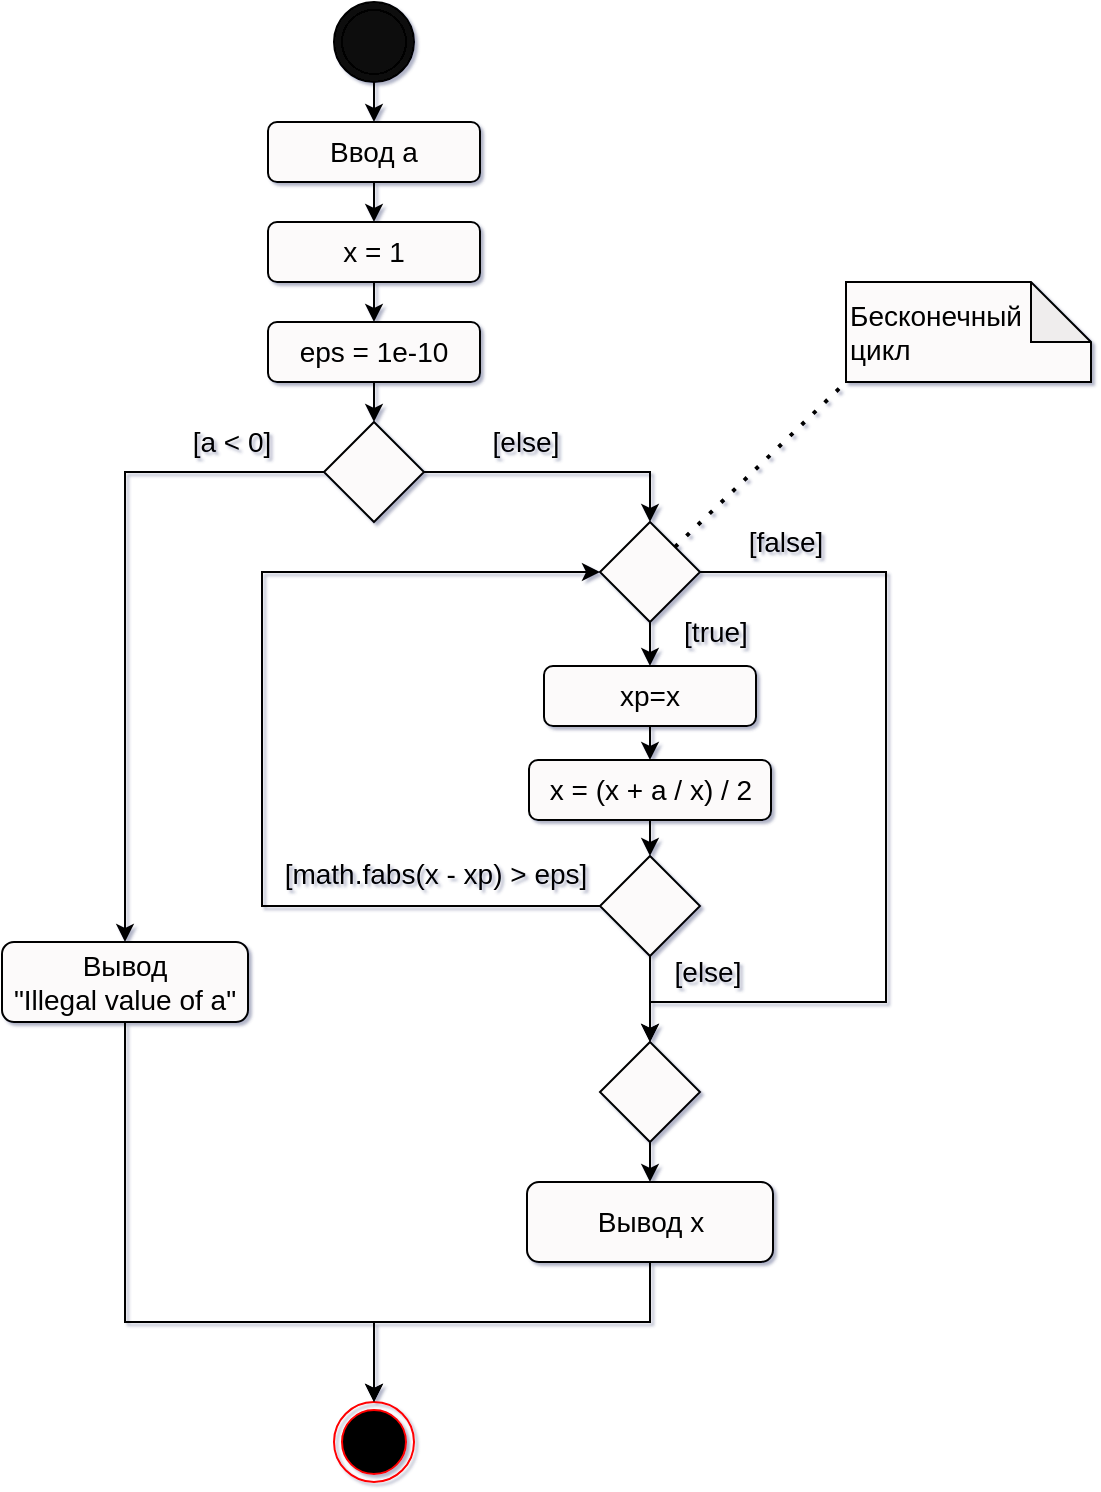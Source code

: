 <mxfile version="14.2.4" type="github">
  <diagram id="7dvPr05flNwHQ86DJook" name="Page-1">
    <mxGraphModel dx="1294" dy="809" grid="1" gridSize="10" guides="1" tooltips="1" connect="1" arrows="1" fold="1" page="1" pageScale="1" pageWidth="827" pageHeight="1169" background="none" math="0" shadow="1">
      <root>
        <mxCell id="0" />
        <mxCell id="1" parent="0" />
        <mxCell id="mL9GQ16JbV1TAJ5PzWhZ-1" value="" style="ellipse;html=1;shape=endState;fillColor=#000000;strokeColor=#ff0000;" vertex="1" parent="1">
          <mxGeometry x="336" y="850" width="40" height="40" as="geometry" />
        </mxCell>
        <mxCell id="mL9GQ16JbV1TAJ5PzWhZ-3" value="" style="ellipse;shape=doubleEllipse;html=1;dashed=0;whitespace=wrap;aspect=fixed;fillColor=#0D0D0D;" vertex="1" parent="1">
          <mxGeometry x="336" y="150" width="40" height="40" as="geometry" />
        </mxCell>
        <mxCell id="mL9GQ16JbV1TAJ5PzWhZ-21" style="edgeStyle=orthogonalEdgeStyle;rounded=0;orthogonalLoop=1;jettySize=auto;html=1;exitX=0.5;exitY=1;exitDx=0;exitDy=0;entryX=0.5;entryY=0;entryDx=0;entryDy=0;fontSize=14;" edge="1" parent="1" source="mL9GQ16JbV1TAJ5PzWhZ-4" target="mL9GQ16JbV1TAJ5PzWhZ-19">
          <mxGeometry relative="1" as="geometry" />
        </mxCell>
        <mxCell id="mL9GQ16JbV1TAJ5PzWhZ-4" value="Ввод a" style="rounded=1;whiteSpace=wrap;html=1;fillColor=#FCFAFA;fontSize=14;" vertex="1" parent="1">
          <mxGeometry x="303" y="210" width="106" height="30" as="geometry" />
        </mxCell>
        <mxCell id="mL9GQ16JbV1TAJ5PzWhZ-5" value="" style="endArrow=classic;html=1;entryX=0.5;entryY=0;entryDx=0;entryDy=0;" edge="1" parent="1" source="mL9GQ16JbV1TAJ5PzWhZ-3" target="mL9GQ16JbV1TAJ5PzWhZ-4">
          <mxGeometry width="50" height="50" relative="1" as="geometry">
            <mxPoint x="492" y="260" as="sourcePoint" />
            <mxPoint x="542" y="210" as="targetPoint" />
          </mxGeometry>
        </mxCell>
        <mxCell id="mL9GQ16JbV1TAJ5PzWhZ-16" style="edgeStyle=orthogonalEdgeStyle;rounded=0;orthogonalLoop=1;jettySize=auto;html=1;exitX=0;exitY=0.5;exitDx=0;exitDy=0;entryX=0.5;entryY=0;entryDx=0;entryDy=0;fontSize=14;" edge="1" parent="1" source="mL9GQ16JbV1TAJ5PzWhZ-6" target="mL9GQ16JbV1TAJ5PzWhZ-11">
          <mxGeometry relative="1" as="geometry" />
        </mxCell>
        <mxCell id="mL9GQ16JbV1TAJ5PzWhZ-41" style="edgeStyle=orthogonalEdgeStyle;rounded=0;orthogonalLoop=1;jettySize=auto;html=1;exitX=1;exitY=0.5;exitDx=0;exitDy=0;entryX=0.5;entryY=0;entryDx=0;entryDy=0;fontSize=14;" edge="1" parent="1" source="mL9GQ16JbV1TAJ5PzWhZ-6" target="mL9GQ16JbV1TAJ5PzWhZ-25">
          <mxGeometry relative="1" as="geometry" />
        </mxCell>
        <mxCell id="mL9GQ16JbV1TAJ5PzWhZ-6" value="" style="rhombus;whiteSpace=wrap;html=1;fillColor=#FCFAFA;" vertex="1" parent="1">
          <mxGeometry x="331" y="360" width="50" height="50" as="geometry" />
        </mxCell>
        <mxCell id="mL9GQ16JbV1TAJ5PzWhZ-31" style="edgeStyle=orthogonalEdgeStyle;rounded=0;orthogonalLoop=1;jettySize=auto;html=1;exitX=0.5;exitY=1;exitDx=0;exitDy=0;entryX=0.5;entryY=0;entryDx=0;entryDy=0;fontSize=14;" edge="1" parent="1" source="mL9GQ16JbV1TAJ5PzWhZ-11" target="mL9GQ16JbV1TAJ5PzWhZ-1">
          <mxGeometry relative="1" as="geometry">
            <Array as="points">
              <mxPoint x="232" y="810" />
              <mxPoint x="356" y="810" />
            </Array>
          </mxGeometry>
        </mxCell>
        <mxCell id="mL9GQ16JbV1TAJ5PzWhZ-11" value="Вывод &lt;br&gt;&quot;Illegal value of a&quot;" style="rounded=1;whiteSpace=wrap;html=1;fillColor=#FCFAFA;fontSize=14;" vertex="1" parent="1">
          <mxGeometry x="170" y="620" width="123" height="40" as="geometry" />
        </mxCell>
        <mxCell id="mL9GQ16JbV1TAJ5PzWhZ-17" value="[a &amp;lt; 0]" style="text;html=1;strokeColor=none;fillColor=none;align=center;verticalAlign=middle;whiteSpace=wrap;rounded=0;fontSize=14;" vertex="1" parent="1">
          <mxGeometry x="255" y="360" width="60" height="20" as="geometry" />
        </mxCell>
        <mxCell id="mL9GQ16JbV1TAJ5PzWhZ-18" value="[else]" style="text;html=1;strokeColor=none;fillColor=none;align=center;verticalAlign=middle;whiteSpace=wrap;rounded=0;fontSize=14;" vertex="1" parent="1">
          <mxGeometry x="402" y="360" width="60" height="20" as="geometry" />
        </mxCell>
        <mxCell id="mL9GQ16JbV1TAJ5PzWhZ-22" style="edgeStyle=orthogonalEdgeStyle;rounded=0;orthogonalLoop=1;jettySize=auto;html=1;exitX=0.5;exitY=1;exitDx=0;exitDy=0;entryX=0.5;entryY=0;entryDx=0;entryDy=0;fontSize=14;" edge="1" parent="1" source="mL9GQ16JbV1TAJ5PzWhZ-19" target="mL9GQ16JbV1TAJ5PzWhZ-20">
          <mxGeometry relative="1" as="geometry" />
        </mxCell>
        <mxCell id="mL9GQ16JbV1TAJ5PzWhZ-19" value="x = 1" style="rounded=1;whiteSpace=wrap;html=1;fillColor=#FCFAFA;fontSize=14;" vertex="1" parent="1">
          <mxGeometry x="303" y="260" width="106" height="30" as="geometry" />
        </mxCell>
        <mxCell id="mL9GQ16JbV1TAJ5PzWhZ-23" style="edgeStyle=orthogonalEdgeStyle;rounded=0;orthogonalLoop=1;jettySize=auto;html=1;exitX=0.5;exitY=1;exitDx=0;exitDy=0;entryX=0.5;entryY=0;entryDx=0;entryDy=0;fontSize=14;" edge="1" parent="1" source="mL9GQ16JbV1TAJ5PzWhZ-20" target="mL9GQ16JbV1TAJ5PzWhZ-6">
          <mxGeometry relative="1" as="geometry" />
        </mxCell>
        <mxCell id="mL9GQ16JbV1TAJ5PzWhZ-20" value="eps = 1e-10" style="rounded=1;whiteSpace=wrap;html=1;fillColor=#FCFAFA;fontSize=14;" vertex="1" parent="1">
          <mxGeometry x="303" y="310" width="106" height="30" as="geometry" />
        </mxCell>
        <mxCell id="mL9GQ16JbV1TAJ5PzWhZ-43" style="edgeStyle=orthogonalEdgeStyle;rounded=0;orthogonalLoop=1;jettySize=auto;html=1;exitX=1;exitY=0.5;exitDx=0;exitDy=0;fontSize=14;" edge="1" parent="1" source="mL9GQ16JbV1TAJ5PzWhZ-25" target="mL9GQ16JbV1TAJ5PzWhZ-33">
          <mxGeometry relative="1" as="geometry">
            <Array as="points">
              <mxPoint x="612" y="435" />
              <mxPoint x="612" y="650" />
              <mxPoint x="494" y="650" />
            </Array>
          </mxGeometry>
        </mxCell>
        <mxCell id="mL9GQ16JbV1TAJ5PzWhZ-52" style="edgeStyle=orthogonalEdgeStyle;rounded=0;orthogonalLoop=1;jettySize=auto;html=1;exitX=0.5;exitY=1;exitDx=0;exitDy=0;entryX=0.5;entryY=0;entryDx=0;entryDy=0;fontSize=14;" edge="1" parent="1" source="mL9GQ16JbV1TAJ5PzWhZ-25" target="mL9GQ16JbV1TAJ5PzWhZ-27">
          <mxGeometry relative="1" as="geometry" />
        </mxCell>
        <mxCell id="mL9GQ16JbV1TAJ5PzWhZ-25" value="" style="rhombus;whiteSpace=wrap;html=1;fillColor=#FCFAFA;" vertex="1" parent="1">
          <mxGeometry x="469" y="410" width="50" height="50" as="geometry" />
        </mxCell>
        <mxCell id="mL9GQ16JbV1TAJ5PzWhZ-53" style="edgeStyle=orthogonalEdgeStyle;rounded=0;orthogonalLoop=1;jettySize=auto;html=1;exitX=0.5;exitY=1;exitDx=0;exitDy=0;entryX=0.5;entryY=0;entryDx=0;entryDy=0;fontSize=14;" edge="1" parent="1" source="mL9GQ16JbV1TAJ5PzWhZ-27" target="mL9GQ16JbV1TAJ5PzWhZ-28">
          <mxGeometry relative="1" as="geometry" />
        </mxCell>
        <mxCell id="mL9GQ16JbV1TAJ5PzWhZ-27" value="xp=x" style="rounded=1;whiteSpace=wrap;html=1;fillColor=#FCFAFA;fontSize=14;" vertex="1" parent="1">
          <mxGeometry x="441" y="482" width="106" height="30" as="geometry" />
        </mxCell>
        <mxCell id="mL9GQ16JbV1TAJ5PzWhZ-54" style="edgeStyle=orthogonalEdgeStyle;rounded=0;orthogonalLoop=1;jettySize=auto;html=1;exitX=0.5;exitY=1;exitDx=0;exitDy=0;entryX=0.5;entryY=0;entryDx=0;entryDy=0;fontSize=14;" edge="1" parent="1" source="mL9GQ16JbV1TAJ5PzWhZ-28" target="mL9GQ16JbV1TAJ5PzWhZ-37">
          <mxGeometry relative="1" as="geometry" />
        </mxCell>
        <mxCell id="mL9GQ16JbV1TAJ5PzWhZ-28" value="x = (x + a / x) / 2" style="rounded=1;whiteSpace=wrap;html=1;fillColor=#FCFAFA;fontSize=14;" vertex="1" parent="1">
          <mxGeometry x="433.5" y="529" width="121" height="30" as="geometry" />
        </mxCell>
        <mxCell id="mL9GQ16JbV1TAJ5PzWhZ-69" style="edgeStyle=orthogonalEdgeStyle;rounded=0;orthogonalLoop=1;jettySize=auto;html=1;exitX=0.5;exitY=1;exitDx=0;exitDy=0;entryX=0.5;entryY=0;entryDx=0;entryDy=0;fontSize=14;" edge="1" parent="1" source="mL9GQ16JbV1TAJ5PzWhZ-33" target="mL9GQ16JbV1TAJ5PzWhZ-68">
          <mxGeometry relative="1" as="geometry" />
        </mxCell>
        <mxCell id="mL9GQ16JbV1TAJ5PzWhZ-33" value="" style="rhombus;whiteSpace=wrap;html=1;fillColor=#FCFAFA;" vertex="1" parent="1">
          <mxGeometry x="469" y="670" width="50" height="50" as="geometry" />
        </mxCell>
        <mxCell id="mL9GQ16JbV1TAJ5PzWhZ-45" style="edgeStyle=orthogonalEdgeStyle;rounded=0;orthogonalLoop=1;jettySize=auto;html=1;exitX=0.5;exitY=1;exitDx=0;exitDy=0;fontSize=14;" edge="1" parent="1" source="mL9GQ16JbV1TAJ5PzWhZ-37" target="mL9GQ16JbV1TAJ5PzWhZ-33">
          <mxGeometry relative="1" as="geometry" />
        </mxCell>
        <mxCell id="mL9GQ16JbV1TAJ5PzWhZ-48" style="edgeStyle=orthogonalEdgeStyle;rounded=0;orthogonalLoop=1;jettySize=auto;html=1;exitX=0;exitY=0.5;exitDx=0;exitDy=0;entryX=0;entryY=0.5;entryDx=0;entryDy=0;fontSize=14;" edge="1" parent="1" source="mL9GQ16JbV1TAJ5PzWhZ-37" target="mL9GQ16JbV1TAJ5PzWhZ-25">
          <mxGeometry relative="1" as="geometry">
            <Array as="points">
              <mxPoint x="300" y="602" />
              <mxPoint x="300" y="435" />
            </Array>
          </mxGeometry>
        </mxCell>
        <mxCell id="mL9GQ16JbV1TAJ5PzWhZ-37" value="" style="rhombus;whiteSpace=wrap;html=1;fillColor=#FCFAFA;" vertex="1" parent="1">
          <mxGeometry x="469" y="577" width="50" height="50" as="geometry" />
        </mxCell>
        <mxCell id="mL9GQ16JbV1TAJ5PzWhZ-46" value="[else]" style="text;html=1;strokeColor=none;fillColor=none;align=center;verticalAlign=middle;whiteSpace=wrap;rounded=0;fontSize=14;" vertex="1" parent="1">
          <mxGeometry x="492.5" y="625" width="60" height="20" as="geometry" />
        </mxCell>
        <mxCell id="mL9GQ16JbV1TAJ5PzWhZ-50" value="[false]" style="text;html=1;strokeColor=none;fillColor=none;align=center;verticalAlign=middle;whiteSpace=wrap;rounded=0;fontSize=14;" vertex="1" parent="1">
          <mxGeometry x="532" y="410" width="60" height="20" as="geometry" />
        </mxCell>
        <mxCell id="mL9GQ16JbV1TAJ5PzWhZ-51" value="[true]" style="text;html=1;strokeColor=none;fillColor=none;align=center;verticalAlign=middle;whiteSpace=wrap;rounded=0;fontSize=14;" vertex="1" parent="1">
          <mxGeometry x="497" y="455" width="60" height="20" as="geometry" />
        </mxCell>
        <mxCell id="mL9GQ16JbV1TAJ5PzWhZ-55" value="Бесконечный&lt;br&gt;цикл" style="shape=note;whiteSpace=wrap;html=1;backgroundOutline=1;darkOpacity=0.05;fillColor=#FCFAFA;fontSize=14;align=left;" vertex="1" parent="1">
          <mxGeometry x="592" y="290" width="122.5" height="50" as="geometry" />
        </mxCell>
        <mxCell id="mL9GQ16JbV1TAJ5PzWhZ-56" value="" style="endArrow=none;dashed=1;html=1;dashPattern=1 3;strokeWidth=2;fontSize=14;entryX=0;entryY=1;entryDx=0;entryDy=0;entryPerimeter=0;exitX=1;exitY=0;exitDx=0;exitDy=0;" edge="1" parent="1" source="mL9GQ16JbV1TAJ5PzWhZ-25" target="mL9GQ16JbV1TAJ5PzWhZ-55">
          <mxGeometry width="50" height="50" relative="1" as="geometry">
            <mxPoint x="492" y="430" as="sourcePoint" />
            <mxPoint x="452" y="490" as="targetPoint" />
          </mxGeometry>
        </mxCell>
        <mxCell id="mL9GQ16JbV1TAJ5PzWhZ-57" value="[math.fabs(x - xp) &amp;gt; eps]" style="text;whiteSpace=wrap;html=1;fontSize=14;align=center;" vertex="1" parent="1">
          <mxGeometry x="302" y="571" width="170" height="30" as="geometry" />
        </mxCell>
        <mxCell id="mL9GQ16JbV1TAJ5PzWhZ-70" style="edgeStyle=orthogonalEdgeStyle;rounded=0;orthogonalLoop=1;jettySize=auto;html=1;exitX=0.5;exitY=1;exitDx=0;exitDy=0;fontSize=14;" edge="1" parent="1" source="mL9GQ16JbV1TAJ5PzWhZ-68" target="mL9GQ16JbV1TAJ5PzWhZ-1">
          <mxGeometry relative="1" as="geometry">
            <Array as="points">
              <mxPoint x="494" y="810" />
              <mxPoint x="356" y="810" />
            </Array>
          </mxGeometry>
        </mxCell>
        <mxCell id="mL9GQ16JbV1TAJ5PzWhZ-68" value="Вывод x" style="rounded=1;whiteSpace=wrap;html=1;fillColor=#FCFAFA;fontSize=14;" vertex="1" parent="1">
          <mxGeometry x="432.5" y="740" width="123" height="40" as="geometry" />
        </mxCell>
      </root>
    </mxGraphModel>
  </diagram>
</mxfile>
